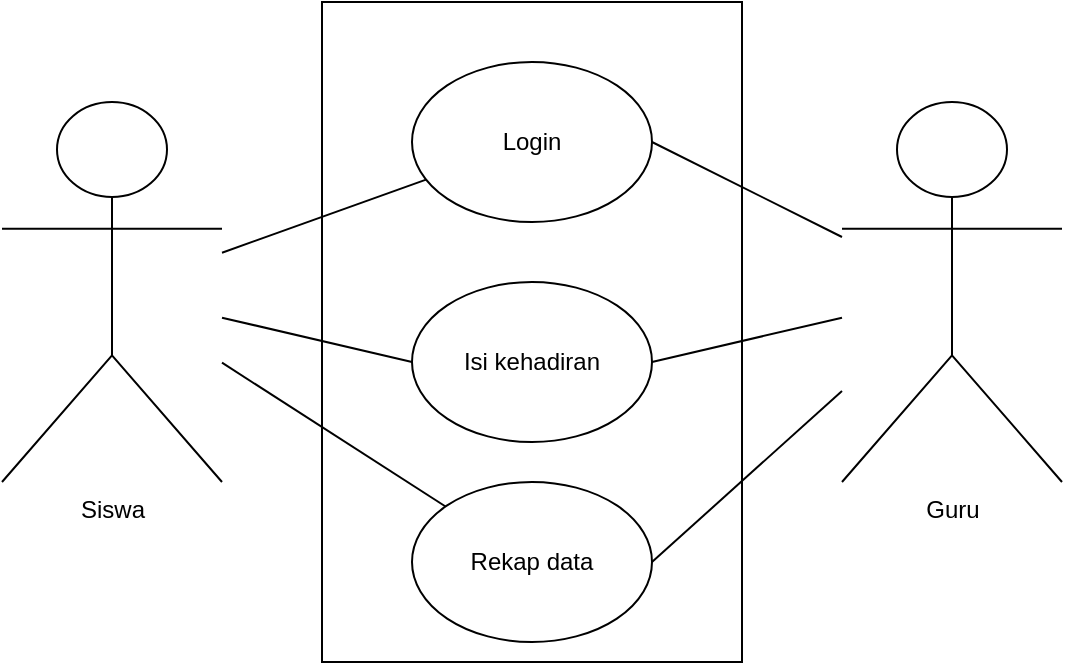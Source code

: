 <mxfile version="24.7.7">
  <diagram name="Page-1" id="fGf-QI8oMnye5jqXt2Zz">
    <mxGraphModel dx="880" dy="460" grid="1" gridSize="10" guides="1" tooltips="1" connect="1" arrows="1" fold="1" page="1" pageScale="1" pageWidth="827" pageHeight="1169" math="0" shadow="0">
      <root>
        <mxCell id="0" />
        <mxCell id="1" parent="0" />
        <mxCell id="k83jKsMW78elOmvyBSGT-1" value="" style="rounded=0;whiteSpace=wrap;html=1;" vertex="1" parent="1">
          <mxGeometry x="270" y="380" width="210" height="330" as="geometry" />
        </mxCell>
        <mxCell id="k83jKsMW78elOmvyBSGT-2" value="Login" style="ellipse;whiteSpace=wrap;html=1;" vertex="1" parent="1">
          <mxGeometry x="315" y="410" width="120" height="80" as="geometry" />
        </mxCell>
        <mxCell id="k83jKsMW78elOmvyBSGT-3" value="Isi kehadiran" style="ellipse;whiteSpace=wrap;html=1;" vertex="1" parent="1">
          <mxGeometry x="315" y="520" width="120" height="80" as="geometry" />
        </mxCell>
        <mxCell id="k83jKsMW78elOmvyBSGT-5" value="Rekap data" style="ellipse;whiteSpace=wrap;html=1;" vertex="1" parent="1">
          <mxGeometry x="315" y="620" width="120" height="80" as="geometry" />
        </mxCell>
        <mxCell id="k83jKsMW78elOmvyBSGT-7" value="Guru" style="shape=umlActor;verticalLabelPosition=bottom;verticalAlign=top;html=1;outlineConnect=0;" vertex="1" parent="1">
          <mxGeometry x="530" y="430" width="110" height="190" as="geometry" />
        </mxCell>
        <mxCell id="k83jKsMW78elOmvyBSGT-9" value="" style="endArrow=none;html=1;rounded=0;entryX=1;entryY=0.5;entryDx=0;entryDy=0;" edge="1" parent="1" source="k83jKsMW78elOmvyBSGT-7" target="k83jKsMW78elOmvyBSGT-2">
          <mxGeometry width="50" height="50" relative="1" as="geometry">
            <mxPoint x="530" y="520" as="sourcePoint" />
            <mxPoint x="440" y="490" as="targetPoint" />
          </mxGeometry>
        </mxCell>
        <mxCell id="k83jKsMW78elOmvyBSGT-10" value="Siswa" style="shape=umlActor;verticalLabelPosition=bottom;verticalAlign=top;html=1;outlineConnect=0;" vertex="1" parent="1">
          <mxGeometry x="110" y="430" width="110" height="190" as="geometry" />
        </mxCell>
        <mxCell id="k83jKsMW78elOmvyBSGT-16" value="" style="endArrow=none;html=1;rounded=0;entryX=1;entryY=0.5;entryDx=0;entryDy=0;" edge="1" parent="1" source="k83jKsMW78elOmvyBSGT-7" target="k83jKsMW78elOmvyBSGT-3">
          <mxGeometry width="50" height="50" relative="1" as="geometry">
            <mxPoint x="540" y="508" as="sourcePoint" />
            <mxPoint x="445" y="460" as="targetPoint" />
          </mxGeometry>
        </mxCell>
        <mxCell id="k83jKsMW78elOmvyBSGT-17" value="" style="endArrow=none;html=1;rounded=0;entryX=1;entryY=0.5;entryDx=0;entryDy=0;" edge="1" parent="1" source="k83jKsMW78elOmvyBSGT-7" target="k83jKsMW78elOmvyBSGT-5">
          <mxGeometry width="50" height="50" relative="1" as="geometry">
            <mxPoint x="540" y="548" as="sourcePoint" />
            <mxPoint x="445" y="570" as="targetPoint" />
          </mxGeometry>
        </mxCell>
        <mxCell id="k83jKsMW78elOmvyBSGT-18" value="" style="endArrow=none;html=1;rounded=0;" edge="1" parent="1" source="k83jKsMW78elOmvyBSGT-2" target="k83jKsMW78elOmvyBSGT-10">
          <mxGeometry width="50" height="50" relative="1" as="geometry">
            <mxPoint x="315" y="508" as="sourcePoint" />
            <mxPoint x="220" y="460" as="targetPoint" />
          </mxGeometry>
        </mxCell>
        <mxCell id="k83jKsMW78elOmvyBSGT-19" value="" style="endArrow=none;html=1;rounded=0;exitX=0;exitY=0.5;exitDx=0;exitDy=0;" edge="1" parent="1" source="k83jKsMW78elOmvyBSGT-3" target="k83jKsMW78elOmvyBSGT-10">
          <mxGeometry width="50" height="50" relative="1" as="geometry">
            <mxPoint x="312" y="527" as="sourcePoint" />
            <mxPoint x="210" y="563" as="targetPoint" />
          </mxGeometry>
        </mxCell>
        <mxCell id="k83jKsMW78elOmvyBSGT-20" value="" style="endArrow=none;html=1;rounded=0;" edge="1" parent="1" source="k83jKsMW78elOmvyBSGT-5" target="k83jKsMW78elOmvyBSGT-10">
          <mxGeometry width="50" height="50" relative="1" as="geometry">
            <mxPoint x="305" y="622" as="sourcePoint" />
            <mxPoint x="210" y="600" as="targetPoint" />
          </mxGeometry>
        </mxCell>
      </root>
    </mxGraphModel>
  </diagram>
</mxfile>
